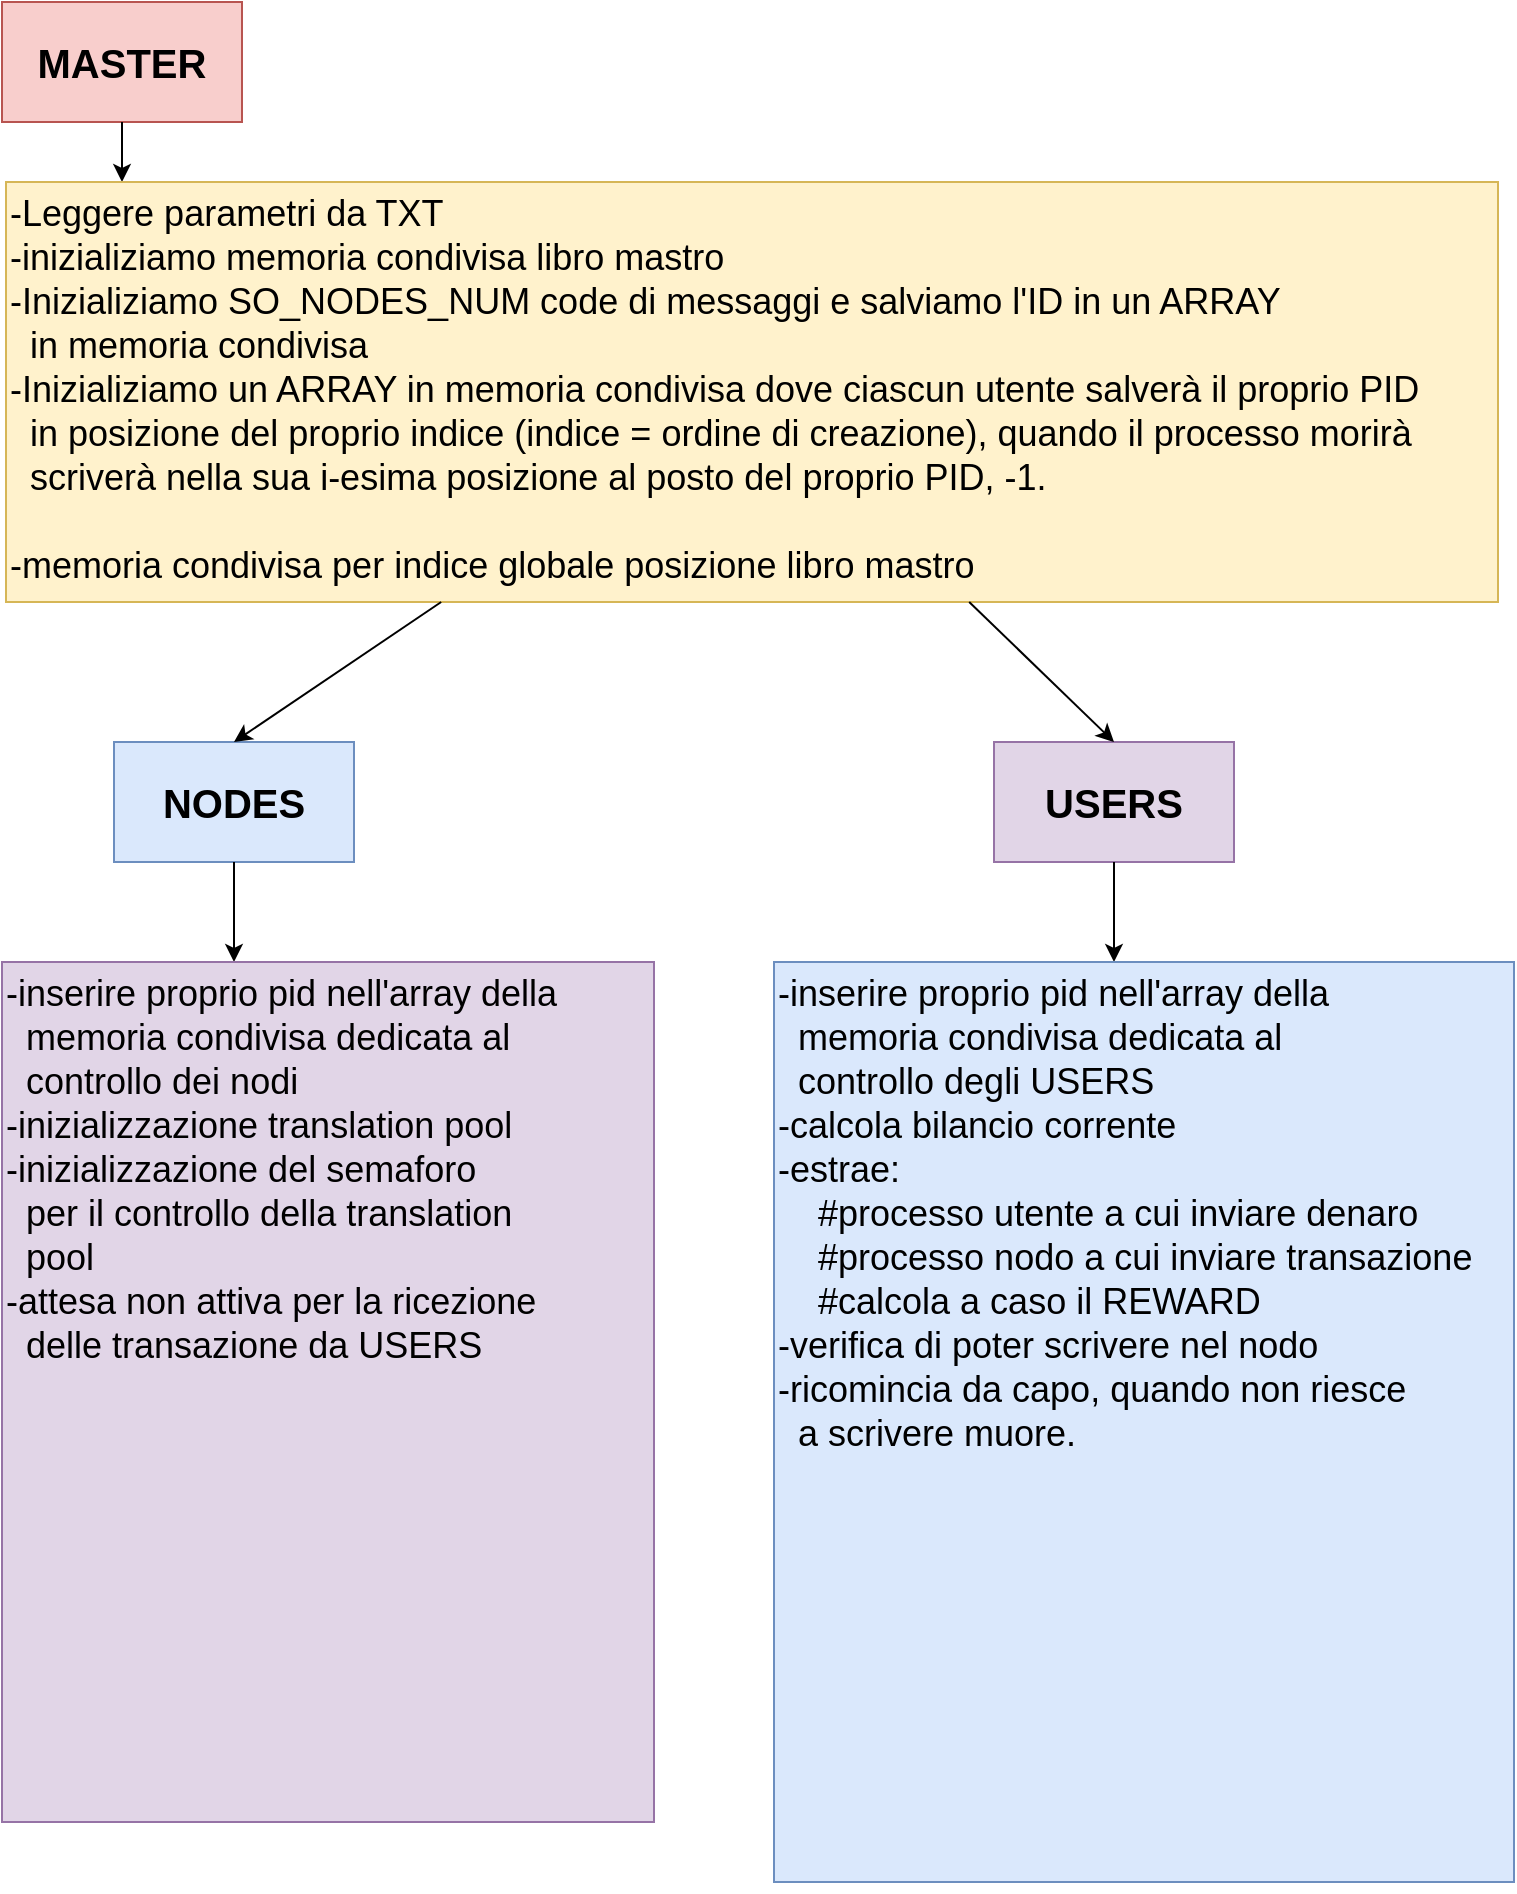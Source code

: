 <mxfile version="15.9.6" type="github">
  <diagram id="ndT-znX1_1I9x5nljmBv" name="Page-1">
    <mxGraphModel dx="1422" dy="730" grid="1" gridSize="10" guides="1" tooltips="1" connect="1" arrows="1" fold="1" page="1" pageScale="1" pageWidth="827" pageHeight="1169" math="0" shadow="0">
      <root>
        <mxCell id="0" />
        <mxCell id="1" parent="0" />
        <mxCell id="drOMGNEiGwaOuBoNa-Xe-1" value="&lt;div style=&quot;font-size: 20px;&quot;&gt;MASTER&lt;/div&gt;" style="rounded=0;whiteSpace=wrap;html=1;fillColor=#f8cecc;strokeColor=#b85450;fontStyle=1;fontSize=20;" parent="1" vertex="1">
          <mxGeometry x="44" y="40" width="120" height="60" as="geometry" />
        </mxCell>
        <mxCell id="drOMGNEiGwaOuBoNa-Xe-3" value="" style="endArrow=classic;html=1;rounded=0;exitX=0.5;exitY=1;exitDx=0;exitDy=0;" parent="1" source="drOMGNEiGwaOuBoNa-Xe-1" edge="1">
          <mxGeometry width="50" height="50" relative="1" as="geometry">
            <mxPoint x="80" y="400" as="sourcePoint" />
            <mxPoint x="104" y="130" as="targetPoint" />
          </mxGeometry>
        </mxCell>
        <mxCell id="drOMGNEiGwaOuBoNa-Xe-4" value="-Leggere parametri da TXT&#xa;-inizializiamo memoria condivisa libro mastro&#xa;-Inizializiamo SO_NODES_NUM code di messaggi e salviamo l&#39;ID in un ARRAY &#xa;  in memoria condivisa&#xa;-Inizializiamo un ARRAY in memoria condivisa dove ciascun utente salverà il proprio PID&#xa;  in posizione del proprio indice (indice = ordine di creazione), quando il processo morirà&#xa;  scriverà nella sua i-esima posizione al posto del proprio PID, -1.&#xa;&#xa;-memoria condivisa per indice globale posizione libro mastro&#xa;&#xa;-iniziamo le fork(), prima i NODI e dopo gli UTENTI&#xa;" style="text;strokeColor=#d6b656;fillColor=#fff2cc;align=left;verticalAlign=top;spacingLeft=2;spacingRight=0;overflow=hidden;points=[[0,0.5],[1,0.5]];portConstraint=eastwest;rotatable=0;fontSize=18;labelBackgroundColor=none;spacingTop=0;spacing=0;" parent="1" vertex="1">
          <mxGeometry x="46" y="130" width="746" height="210" as="geometry" />
        </mxCell>
        <mxCell id="6QmAQZpg1GYG0cM4SqcZ-1" value="NODES" style="rounded=0;whiteSpace=wrap;html=1;fillColor=#dae8fc;strokeColor=#6c8ebf;fontStyle=1;fontSize=20;" parent="1" vertex="1">
          <mxGeometry x="100" y="410" width="120" height="60" as="geometry" />
        </mxCell>
        <mxCell id="6QmAQZpg1GYG0cM4SqcZ-2" value="" style="endArrow=classic;html=1;rounded=0;exitX=0.5;exitY=1;exitDx=0;exitDy=0;" parent="1" source="6QmAQZpg1GYG0cM4SqcZ-1" edge="1">
          <mxGeometry width="50" height="50" relative="1" as="geometry">
            <mxPoint x="80" y="750" as="sourcePoint" />
            <mxPoint x="160" y="520" as="targetPoint" />
          </mxGeometry>
        </mxCell>
        <mxCell id="6QmAQZpg1GYG0cM4SqcZ-3" value="USERS" style="rounded=0;whiteSpace=wrap;html=1;fillColor=#e1d5e7;strokeColor=#9673a6;fontStyle=1;fontSize=20;" parent="1" vertex="1">
          <mxGeometry x="540" y="410" width="120" height="60" as="geometry" />
        </mxCell>
        <mxCell id="6QmAQZpg1GYG0cM4SqcZ-4" value="" style="endArrow=classic;html=1;rounded=0;exitX=0.5;exitY=1;exitDx=0;exitDy=0;" parent="1" source="6QmAQZpg1GYG0cM4SqcZ-3" edge="1">
          <mxGeometry width="50" height="50" relative="1" as="geometry">
            <mxPoint x="696" y="750" as="sourcePoint" />
            <mxPoint x="600" y="520" as="targetPoint" />
          </mxGeometry>
        </mxCell>
        <mxCell id="6QmAQZpg1GYG0cM4SqcZ-5" value="" style="endArrow=classic;html=1;rounded=0;fontSize=20;entryX=0.5;entryY=0;entryDx=0;entryDy=0;" parent="1" source="drOMGNEiGwaOuBoNa-Xe-4" target="6QmAQZpg1GYG0cM4SqcZ-3" edge="1">
          <mxGeometry width="50" height="50" relative="1" as="geometry">
            <mxPoint x="390" y="490" as="sourcePoint" />
            <mxPoint x="520" y="390" as="targetPoint" />
          </mxGeometry>
        </mxCell>
        <mxCell id="6QmAQZpg1GYG0cM4SqcZ-6" value="" style="endArrow=classic;html=1;rounded=0;fontSize=20;entryX=0.5;entryY=0;entryDx=0;entryDy=0;" parent="1" source="drOMGNEiGwaOuBoNa-Xe-4" target="6QmAQZpg1GYG0cM4SqcZ-1" edge="1">
          <mxGeometry width="50" height="50" relative="1" as="geometry">
            <mxPoint x="410" y="410" as="sourcePoint" />
            <mxPoint x="460" y="360" as="targetPoint" />
          </mxGeometry>
        </mxCell>
        <mxCell id="6QmAQZpg1GYG0cM4SqcZ-8" value="-inserire proprio pid nell&#39;array della&#xa;  memoria condivisa dedicata al&#xa;  controllo dei nodi&#xa;-inizializzazione translation pool&#xa;-inizializzazione del semaforo&#xa;  per il controllo della translation&#xa;  pool&#xa;-attesa non attiva per la ricezione&#xa;  delle transazione da USERS&#xa;" style="text;strokeColor=#9673a6;fillColor=#e1d5e7;align=left;verticalAlign=top;spacingLeft=2;spacingRight=0;overflow=hidden;points=[[0,0.5],[1,0.5]];portConstraint=eastwest;rotatable=0;fontSize=18;labelBackgroundColor=none;spacingTop=0;spacing=0;" parent="1" vertex="1">
          <mxGeometry x="44" y="520" width="326" height="430" as="geometry" />
        </mxCell>
        <mxCell id="6QmAQZpg1GYG0cM4SqcZ-9" value="-inserire proprio pid nell&#39;array della&#xa;  memoria condivisa dedicata al&#xa;  controllo degli USERS&#xa;-calcola bilancio corrente&#xa;-estrae:&#xa;    #processo utente a cui inviare denaro&#xa;    #processo nodo a cui inviare transazione&#xa;    #calcola a caso il REWARD&#xa;-verifica di poter scrivere nel nodo&#xa;-ricomincia da capo, quando non riesce&#xa;  a scrivere muore.&#xa;&#xa;" style="text;strokeColor=#6c8ebf;fillColor=#dae8fc;align=left;verticalAlign=top;spacingLeft=2;spacingRight=0;overflow=hidden;points=[[0,0.5],[1,0.5]];portConstraint=eastwest;rotatable=0;fontSize=18;labelBackgroundColor=none;spacingTop=0;spacing=0;" parent="1" vertex="1">
          <mxGeometry x="430" y="520" width="370" height="460" as="geometry" />
        </mxCell>
      </root>
    </mxGraphModel>
  </diagram>
</mxfile>

